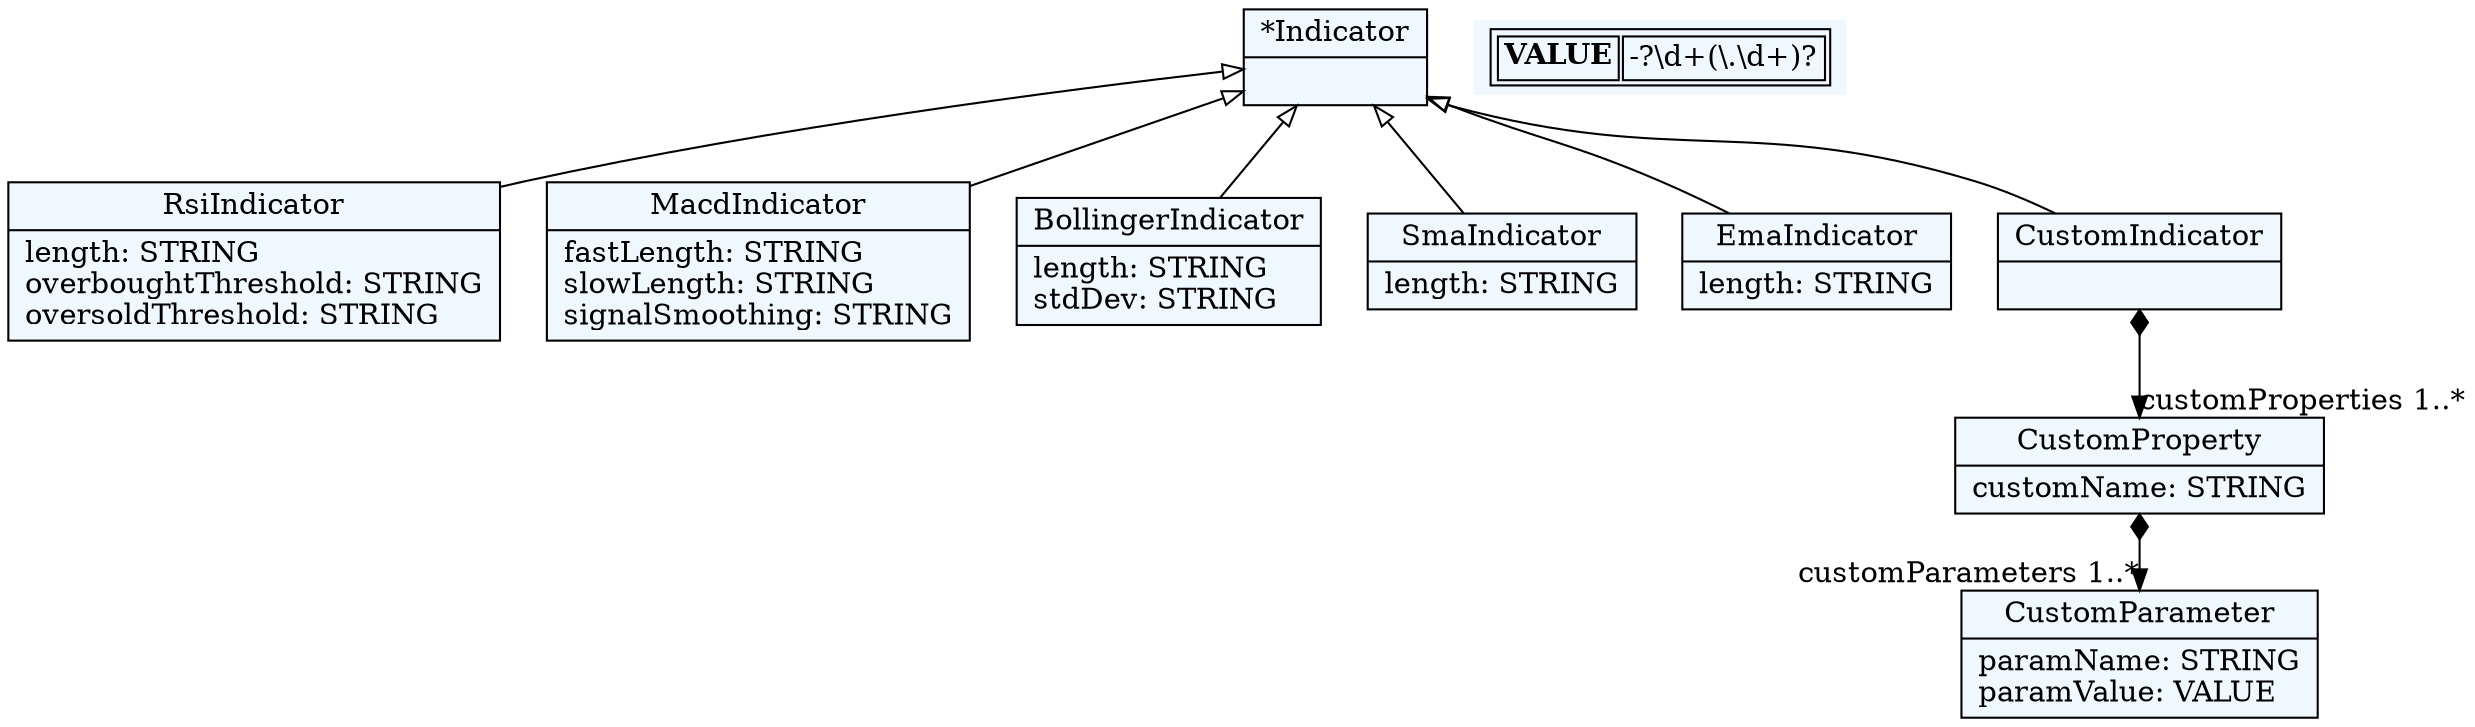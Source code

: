 
    digraph textX {
    fontname = "Bitstream Vera Sans"
    fontsize = 8
    node[
        shape=record,
        style=filled,
        fillcolor=aliceblue
    ]
    nodesep = 0.3
    edge[dir=black,arrowtail=empty]


4989156464[ label="{*Indicator|}"]

4989159760[ label="{RsiIndicator|length: STRING\loverboughtThreshold: STRING\loversoldThreshold: STRING\l}"]

4989161680[ label="{MacdIndicator|fastLength: STRING\lslowLength: STRING\lsignalSmoothing: STRING\l}"]

4989164368[ label="{BollingerIndicator|length: STRING\lstdDev: STRING\l}"]

4989167056[ label="{SmaIndicator|length: STRING\l}"]

4989169744[ label="{EmaIndicator|length: STRING\l}"]

4989172432[ label="{CustomIndicator|}"]

4989175120[ label="{CustomProperty|customName: STRING\l}"]

4989177808[ label="{CustomParameter|paramName: STRING\lparamValue: VALUE\l}"]



4989156464 -> 4989159760 [dir=back]
4989156464 -> 4989161680 [dir=back]
4989156464 -> 4989164368 [dir=back]
4989156464 -> 4989167056 [dir=back]
4989156464 -> 4989169744 [dir=back]
4989156464 -> 4989172432 [dir=back]
4989172432 -> 4989175120[arrowtail=diamond, dir=both, headlabel="customProperties 1..*"]
4989175120 -> 4989177808[arrowtail=diamond, dir=both, headlabel="customParameters 1..*"]
match_rules [ shape=plaintext, label=< <table>
	<tr>
		<td><b>VALUE</b></td><td>-?\d+(\.\d+)?</td>
	</tr>
</table> >]


}
